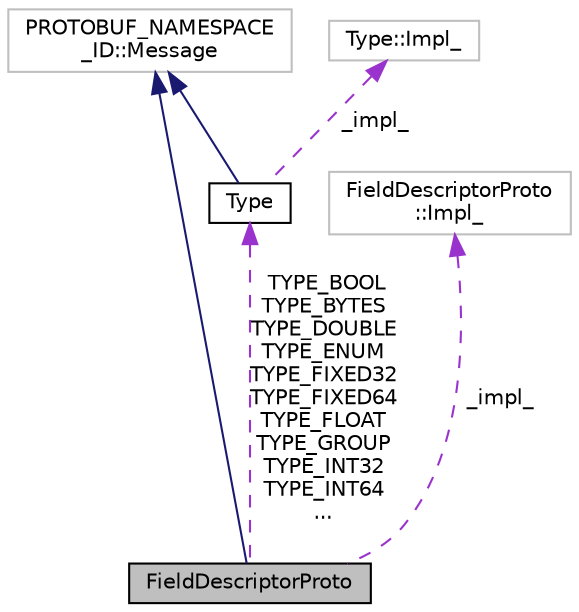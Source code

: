 digraph "FieldDescriptorProto"
{
 // LATEX_PDF_SIZE
  edge [fontname="Helvetica",fontsize="10",labelfontname="Helvetica",labelfontsize="10"];
  node [fontname="Helvetica",fontsize="10",shape=record];
  Node1 [label="FieldDescriptorProto",height=0.2,width=0.4,color="black", fillcolor="grey75", style="filled", fontcolor="black",tooltip=" "];
  Node2 -> Node1 [dir="back",color="midnightblue",fontsize="10",style="solid",fontname="Helvetica"];
  Node2 [label="PROTOBUF_NAMESPACE\l_ID::Message",height=0.2,width=0.4,color="grey75", fillcolor="white", style="filled",tooltip=" "];
  Node3 -> Node1 [dir="back",color="darkorchid3",fontsize="10",style="dashed",label=" TYPE_BOOL\nTYPE_BYTES\nTYPE_DOUBLE\nTYPE_ENUM\nTYPE_FIXED32\nTYPE_FIXED64\nTYPE_FLOAT\nTYPE_GROUP\nTYPE_INT32\nTYPE_INT64\n..." ,fontname="Helvetica"];
  Node3 [label="Type",height=0.2,width=0.4,color="black", fillcolor="white", style="filled",URL="$classType.html",tooltip=" "];
  Node2 -> Node3 [dir="back",color="midnightblue",fontsize="10",style="solid",fontname="Helvetica"];
  Node4 -> Node3 [dir="back",color="darkorchid3",fontsize="10",style="dashed",label=" _impl_" ,fontname="Helvetica"];
  Node4 [label="Type::Impl_",height=0.2,width=0.4,color="grey75", fillcolor="white", style="filled",tooltip=" "];
  Node5 -> Node1 [dir="back",color="darkorchid3",fontsize="10",style="dashed",label=" _impl_" ,fontname="Helvetica"];
  Node5 [label="FieldDescriptorProto\l::Impl_",height=0.2,width=0.4,color="grey75", fillcolor="white", style="filled",tooltip=" "];
}
